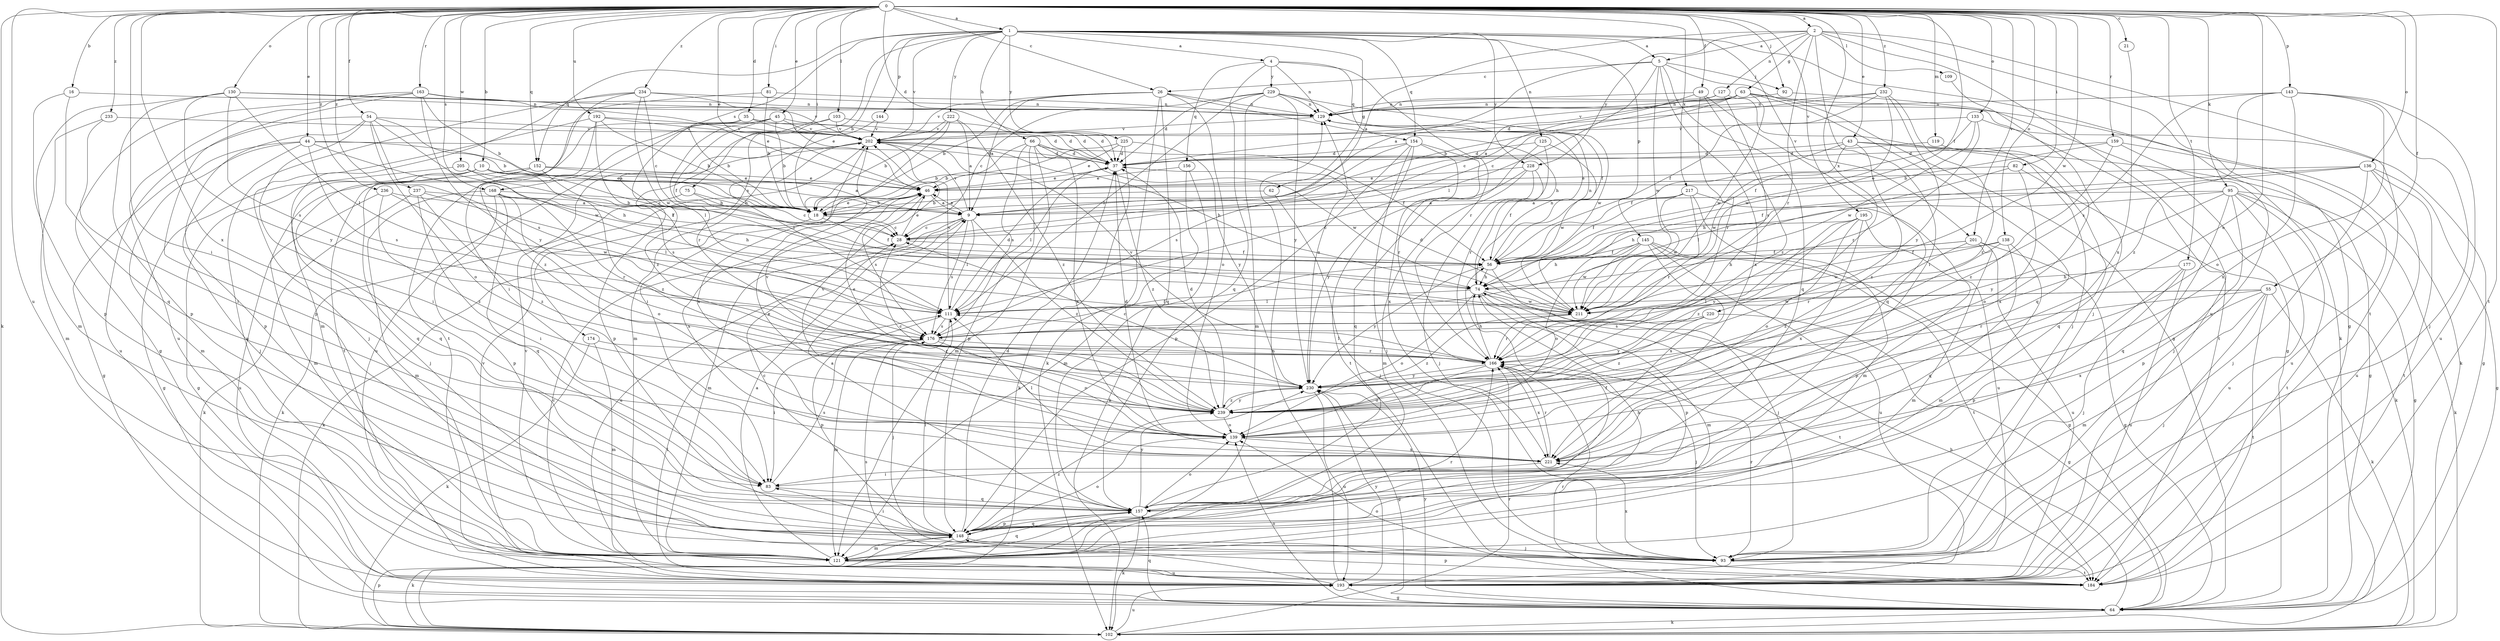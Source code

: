 strict digraph  {
0;
1;
2;
4;
5;
9;
10;
16;
18;
21;
26;
28;
35;
37;
43;
44;
45;
46;
49;
54;
55;
56;
62;
63;
64;
66;
74;
75;
81;
82;
83;
92;
93;
95;
102;
103;
109;
111;
119;
121;
125;
127;
129;
130;
133;
136;
138;
139;
143;
144;
145;
148;
152;
154;
156;
157;
159;
163;
166;
168;
174;
176;
177;
184;
192;
193;
195;
201;
202;
205;
211;
217;
220;
221;
222;
225;
228;
229;
230;
232;
233;
234;
236;
237;
239;
0 -> 1  [label=a];
0 -> 2  [label=a];
0 -> 10  [label=b];
0 -> 16  [label=b];
0 -> 21  [label=c];
0 -> 26  [label=c];
0 -> 35  [label=d];
0 -> 37  [label=d];
0 -> 43  [label=e];
0 -> 44  [label=e];
0 -> 45  [label=e];
0 -> 46  [label=e];
0 -> 49  [label=f];
0 -> 54  [label=f];
0 -> 55  [label=f];
0 -> 56  [label=f];
0 -> 75  [label=i];
0 -> 81  [label=i];
0 -> 82  [label=i];
0 -> 83  [label=i];
0 -> 92  [label=j];
0 -> 95  [label=k];
0 -> 102  [label=k];
0 -> 103  [label=l];
0 -> 119  [label=m];
0 -> 130  [label=o];
0 -> 133  [label=o];
0 -> 136  [label=o];
0 -> 138  [label=o];
0 -> 139  [label=o];
0 -> 143  [label=p];
0 -> 152  [label=q];
0 -> 159  [label=r];
0 -> 163  [label=r];
0 -> 168  [label=s];
0 -> 177  [label=t];
0 -> 184  [label=t];
0 -> 192  [label=u];
0 -> 193  [label=u];
0 -> 195  [label=v];
0 -> 201  [label=v];
0 -> 205  [label=w];
0 -> 211  [label=w];
0 -> 217  [label=x];
0 -> 220  [label=x];
0 -> 221  [label=x];
0 -> 232  [label=z];
0 -> 233  [label=z];
0 -> 234  [label=z];
0 -> 236  [label=z];
0 -> 237  [label=z];
1 -> 4  [label=a];
1 -> 5  [label=a];
1 -> 18  [label=b];
1 -> 62  [label=g];
1 -> 66  [label=h];
1 -> 102  [label=k];
1 -> 125  [label=n];
1 -> 144  [label=p];
1 -> 145  [label=p];
1 -> 152  [label=q];
1 -> 154  [label=q];
1 -> 168  [label=s];
1 -> 174  [label=s];
1 -> 201  [label=v];
1 -> 202  [label=v];
1 -> 222  [label=y];
1 -> 225  [label=y];
1 -> 228  [label=y];
2 -> 5  [label=a];
2 -> 9  [label=a];
2 -> 63  [label=g];
2 -> 64  [label=g];
2 -> 83  [label=i];
2 -> 109  [label=l];
2 -> 127  [label=n];
2 -> 166  [label=r];
2 -> 184  [label=t];
2 -> 193  [label=u];
2 -> 228  [label=y];
4 -> 129  [label=n];
4 -> 154  [label=q];
4 -> 156  [label=q];
4 -> 157  [label=q];
4 -> 166  [label=r];
4 -> 229  [label=y];
5 -> 9  [label=a];
5 -> 26  [label=c];
5 -> 64  [label=g];
5 -> 92  [label=j];
5 -> 111  [label=l];
5 -> 157  [label=q];
5 -> 211  [label=w];
5 -> 221  [label=x];
9 -> 28  [label=c];
9 -> 46  [label=e];
9 -> 111  [label=l];
9 -> 121  [label=m];
9 -> 176  [label=s];
9 -> 193  [label=u];
9 -> 202  [label=v];
9 -> 239  [label=z];
10 -> 28  [label=c];
10 -> 46  [label=e];
10 -> 64  [label=g];
10 -> 93  [label=j];
10 -> 157  [label=q];
10 -> 239  [label=z];
16 -> 129  [label=n];
16 -> 148  [label=p];
16 -> 157  [label=q];
18 -> 28  [label=c];
18 -> 46  [label=e];
18 -> 56  [label=f];
18 -> 102  [label=k];
21 -> 221  [label=x];
26 -> 9  [label=a];
26 -> 18  [label=b];
26 -> 74  [label=h];
26 -> 102  [label=k];
26 -> 129  [label=n];
26 -> 139  [label=o];
26 -> 157  [label=q];
26 -> 202  [label=v];
28 -> 46  [label=e];
28 -> 56  [label=f];
35 -> 18  [label=b];
35 -> 37  [label=d];
35 -> 184  [label=t];
35 -> 202  [label=v];
37 -> 46  [label=e];
37 -> 111  [label=l];
37 -> 239  [label=z];
43 -> 37  [label=d];
43 -> 56  [label=f];
43 -> 64  [label=g];
43 -> 157  [label=q];
43 -> 211  [label=w];
43 -> 239  [label=z];
44 -> 9  [label=a];
44 -> 37  [label=d];
44 -> 64  [label=g];
44 -> 74  [label=h];
44 -> 93  [label=j];
44 -> 121  [label=m];
44 -> 176  [label=s];
45 -> 18  [label=b];
45 -> 37  [label=d];
45 -> 56  [label=f];
45 -> 111  [label=l];
45 -> 166  [label=r];
45 -> 202  [label=v];
46 -> 9  [label=a];
46 -> 18  [label=b];
46 -> 176  [label=s];
46 -> 221  [label=x];
49 -> 28  [label=c];
49 -> 129  [label=n];
49 -> 157  [label=q];
49 -> 166  [label=r];
49 -> 239  [label=z];
54 -> 18  [label=b];
54 -> 83  [label=i];
54 -> 139  [label=o];
54 -> 148  [label=p];
54 -> 176  [label=s];
54 -> 193  [label=u];
54 -> 202  [label=v];
54 -> 211  [label=w];
55 -> 93  [label=j];
55 -> 102  [label=k];
55 -> 111  [label=l];
55 -> 121  [label=m];
55 -> 166  [label=r];
55 -> 184  [label=t];
55 -> 211  [label=w];
55 -> 221  [label=x];
56 -> 74  [label=h];
56 -> 93  [label=j];
56 -> 129  [label=n];
56 -> 230  [label=y];
62 -> 18  [label=b];
62 -> 93  [label=j];
63 -> 18  [label=b];
63 -> 28  [label=c];
63 -> 102  [label=k];
63 -> 129  [label=n];
63 -> 157  [label=q];
63 -> 184  [label=t];
63 -> 202  [label=v];
63 -> 211  [label=w];
64 -> 74  [label=h];
64 -> 102  [label=k];
64 -> 139  [label=o];
64 -> 157  [label=q];
64 -> 166  [label=r];
64 -> 230  [label=y];
66 -> 18  [label=b];
66 -> 37  [label=d];
66 -> 56  [label=f];
66 -> 121  [label=m];
66 -> 148  [label=p];
66 -> 176  [label=s];
66 -> 211  [label=w];
66 -> 221  [label=x];
74 -> 111  [label=l];
74 -> 121  [label=m];
74 -> 129  [label=n];
74 -> 139  [label=o];
74 -> 148  [label=p];
74 -> 184  [label=t];
74 -> 211  [label=w];
75 -> 18  [label=b];
75 -> 28  [label=c];
75 -> 102  [label=k];
81 -> 18  [label=b];
81 -> 83  [label=i];
81 -> 129  [label=n];
82 -> 46  [label=e];
82 -> 102  [label=k];
82 -> 111  [label=l];
82 -> 139  [label=o];
83 -> 157  [label=q];
83 -> 176  [label=s];
92 -> 64  [label=g];
92 -> 129  [label=n];
93 -> 166  [label=r];
93 -> 184  [label=t];
93 -> 221  [label=x];
95 -> 9  [label=a];
95 -> 64  [label=g];
95 -> 74  [label=h];
95 -> 102  [label=k];
95 -> 148  [label=p];
95 -> 157  [label=q];
95 -> 184  [label=t];
95 -> 193  [label=u];
95 -> 230  [label=y];
102 -> 148  [label=p];
102 -> 166  [label=r];
102 -> 193  [label=u];
103 -> 37  [label=d];
103 -> 193  [label=u];
103 -> 202  [label=v];
103 -> 239  [label=z];
109 -> 93  [label=j];
111 -> 37  [label=d];
111 -> 93  [label=j];
111 -> 148  [label=p];
111 -> 176  [label=s];
111 -> 202  [label=v];
119 -> 37  [label=d];
119 -> 221  [label=x];
121 -> 9  [label=a];
121 -> 28  [label=c];
121 -> 157  [label=q];
121 -> 166  [label=r];
121 -> 193  [label=u];
121 -> 202  [label=v];
125 -> 37  [label=d];
125 -> 157  [label=q];
125 -> 166  [label=r];
125 -> 211  [label=w];
127 -> 9  [label=a];
127 -> 93  [label=j];
127 -> 129  [label=n];
127 -> 176  [label=s];
129 -> 202  [label=v];
130 -> 111  [label=l];
130 -> 121  [label=m];
130 -> 129  [label=n];
130 -> 148  [label=p];
130 -> 176  [label=s];
130 -> 202  [label=v];
130 -> 230  [label=y];
133 -> 56  [label=f];
133 -> 64  [label=g];
133 -> 166  [label=r];
133 -> 202  [label=v];
133 -> 211  [label=w];
136 -> 46  [label=e];
136 -> 56  [label=f];
136 -> 64  [label=g];
136 -> 74  [label=h];
136 -> 93  [label=j];
136 -> 184  [label=t];
136 -> 193  [label=u];
138 -> 56  [label=f];
138 -> 121  [label=m];
138 -> 157  [label=q];
138 -> 166  [label=r];
138 -> 211  [label=w];
139 -> 37  [label=d];
139 -> 46  [label=e];
139 -> 202  [label=v];
139 -> 221  [label=x];
143 -> 93  [label=j];
143 -> 129  [label=n];
143 -> 139  [label=o];
143 -> 176  [label=s];
143 -> 193  [label=u];
143 -> 221  [label=x];
143 -> 239  [label=z];
144 -> 121  [label=m];
144 -> 202  [label=v];
145 -> 56  [label=f];
145 -> 64  [label=g];
145 -> 74  [label=h];
145 -> 139  [label=o];
145 -> 184  [label=t];
145 -> 193  [label=u];
145 -> 211  [label=w];
145 -> 221  [label=x];
148 -> 37  [label=d];
148 -> 74  [label=h];
148 -> 83  [label=i];
148 -> 93  [label=j];
148 -> 102  [label=k];
148 -> 111  [label=l];
148 -> 121  [label=m];
148 -> 139  [label=o];
148 -> 157  [label=q];
148 -> 239  [label=z];
152 -> 9  [label=a];
152 -> 46  [label=e];
152 -> 121  [label=m];
152 -> 157  [label=q];
152 -> 176  [label=s];
154 -> 37  [label=d];
154 -> 93  [label=j];
154 -> 148  [label=p];
154 -> 166  [label=r];
154 -> 176  [label=s];
154 -> 184  [label=t];
154 -> 221  [label=x];
156 -> 46  [label=e];
156 -> 102  [label=k];
156 -> 121  [label=m];
157 -> 9  [label=a];
157 -> 28  [label=c];
157 -> 56  [label=f];
157 -> 102  [label=k];
157 -> 139  [label=o];
157 -> 148  [label=p];
157 -> 230  [label=y];
159 -> 18  [label=b];
159 -> 37  [label=d];
159 -> 93  [label=j];
159 -> 193  [label=u];
159 -> 239  [label=z];
163 -> 18  [label=b];
163 -> 46  [label=e];
163 -> 64  [label=g];
163 -> 129  [label=n];
163 -> 148  [label=p];
163 -> 193  [label=u];
163 -> 230  [label=y];
166 -> 74  [label=h];
166 -> 93  [label=j];
166 -> 111  [label=l];
166 -> 139  [label=o];
166 -> 202  [label=v];
166 -> 221  [label=x];
166 -> 230  [label=y];
168 -> 18  [label=b];
168 -> 74  [label=h];
168 -> 121  [label=m];
168 -> 139  [label=o];
168 -> 148  [label=p];
168 -> 157  [label=q];
168 -> 166  [label=r];
174 -> 102  [label=k];
174 -> 121  [label=m];
174 -> 166  [label=r];
176 -> 56  [label=f];
176 -> 83  [label=i];
176 -> 121  [label=m];
176 -> 139  [label=o];
176 -> 166  [label=r];
177 -> 74  [label=h];
177 -> 93  [label=j];
177 -> 148  [label=p];
177 -> 193  [label=u];
184 -> 139  [label=o];
184 -> 148  [label=p];
184 -> 202  [label=v];
192 -> 18  [label=b];
192 -> 37  [label=d];
192 -> 93  [label=j];
192 -> 111  [label=l];
192 -> 202  [label=v];
192 -> 239  [label=z];
193 -> 64  [label=g];
193 -> 111  [label=l];
193 -> 129  [label=n];
193 -> 176  [label=s];
193 -> 230  [label=y];
195 -> 28  [label=c];
195 -> 139  [label=o];
195 -> 148  [label=p];
195 -> 221  [label=x];
195 -> 230  [label=y];
195 -> 239  [label=z];
201 -> 56  [label=f];
201 -> 64  [label=g];
201 -> 74  [label=h];
201 -> 121  [label=m];
201 -> 193  [label=u];
201 -> 239  [label=z];
202 -> 37  [label=d];
202 -> 74  [label=h];
202 -> 111  [label=l];
202 -> 148  [label=p];
202 -> 221  [label=x];
205 -> 46  [label=e];
205 -> 56  [label=f];
205 -> 64  [label=g];
211 -> 37  [label=d];
211 -> 166  [label=r];
211 -> 239  [label=z];
217 -> 9  [label=a];
217 -> 56  [label=f];
217 -> 121  [label=m];
217 -> 166  [label=r];
217 -> 193  [label=u];
217 -> 211  [label=w];
220 -> 64  [label=g];
220 -> 176  [label=s];
220 -> 230  [label=y];
220 -> 239  [label=z];
221 -> 83  [label=i];
221 -> 111  [label=l];
221 -> 166  [label=r];
222 -> 9  [label=a];
222 -> 18  [label=b];
222 -> 83  [label=i];
222 -> 202  [label=v];
222 -> 239  [label=z];
225 -> 18  [label=b];
225 -> 37  [label=d];
225 -> 46  [label=e];
225 -> 102  [label=k];
225 -> 230  [label=y];
228 -> 46  [label=e];
228 -> 56  [label=f];
228 -> 93  [label=j];
228 -> 121  [label=m];
228 -> 230  [label=y];
229 -> 28  [label=c];
229 -> 37  [label=d];
229 -> 56  [label=f];
229 -> 111  [label=l];
229 -> 121  [label=m];
229 -> 129  [label=n];
229 -> 211  [label=w];
229 -> 230  [label=y];
230 -> 28  [label=c];
230 -> 46  [label=e];
230 -> 64  [label=g];
230 -> 129  [label=n];
230 -> 193  [label=u];
230 -> 239  [label=z];
232 -> 37  [label=d];
232 -> 56  [label=f];
232 -> 129  [label=n];
232 -> 211  [label=w];
232 -> 230  [label=y];
232 -> 239  [label=z];
233 -> 83  [label=i];
233 -> 121  [label=m];
233 -> 202  [label=v];
234 -> 28  [label=c];
234 -> 46  [label=e];
234 -> 121  [label=m];
234 -> 129  [label=n];
234 -> 184  [label=t];
234 -> 193  [label=u];
234 -> 211  [label=w];
236 -> 9  [label=a];
236 -> 193  [label=u];
236 -> 211  [label=w];
236 -> 239  [label=z];
237 -> 18  [label=b];
237 -> 83  [label=i];
237 -> 102  [label=k];
237 -> 111  [label=l];
237 -> 239  [label=z];
239 -> 28  [label=c];
239 -> 37  [label=d];
239 -> 139  [label=o];
239 -> 202  [label=v];
239 -> 230  [label=y];
}
